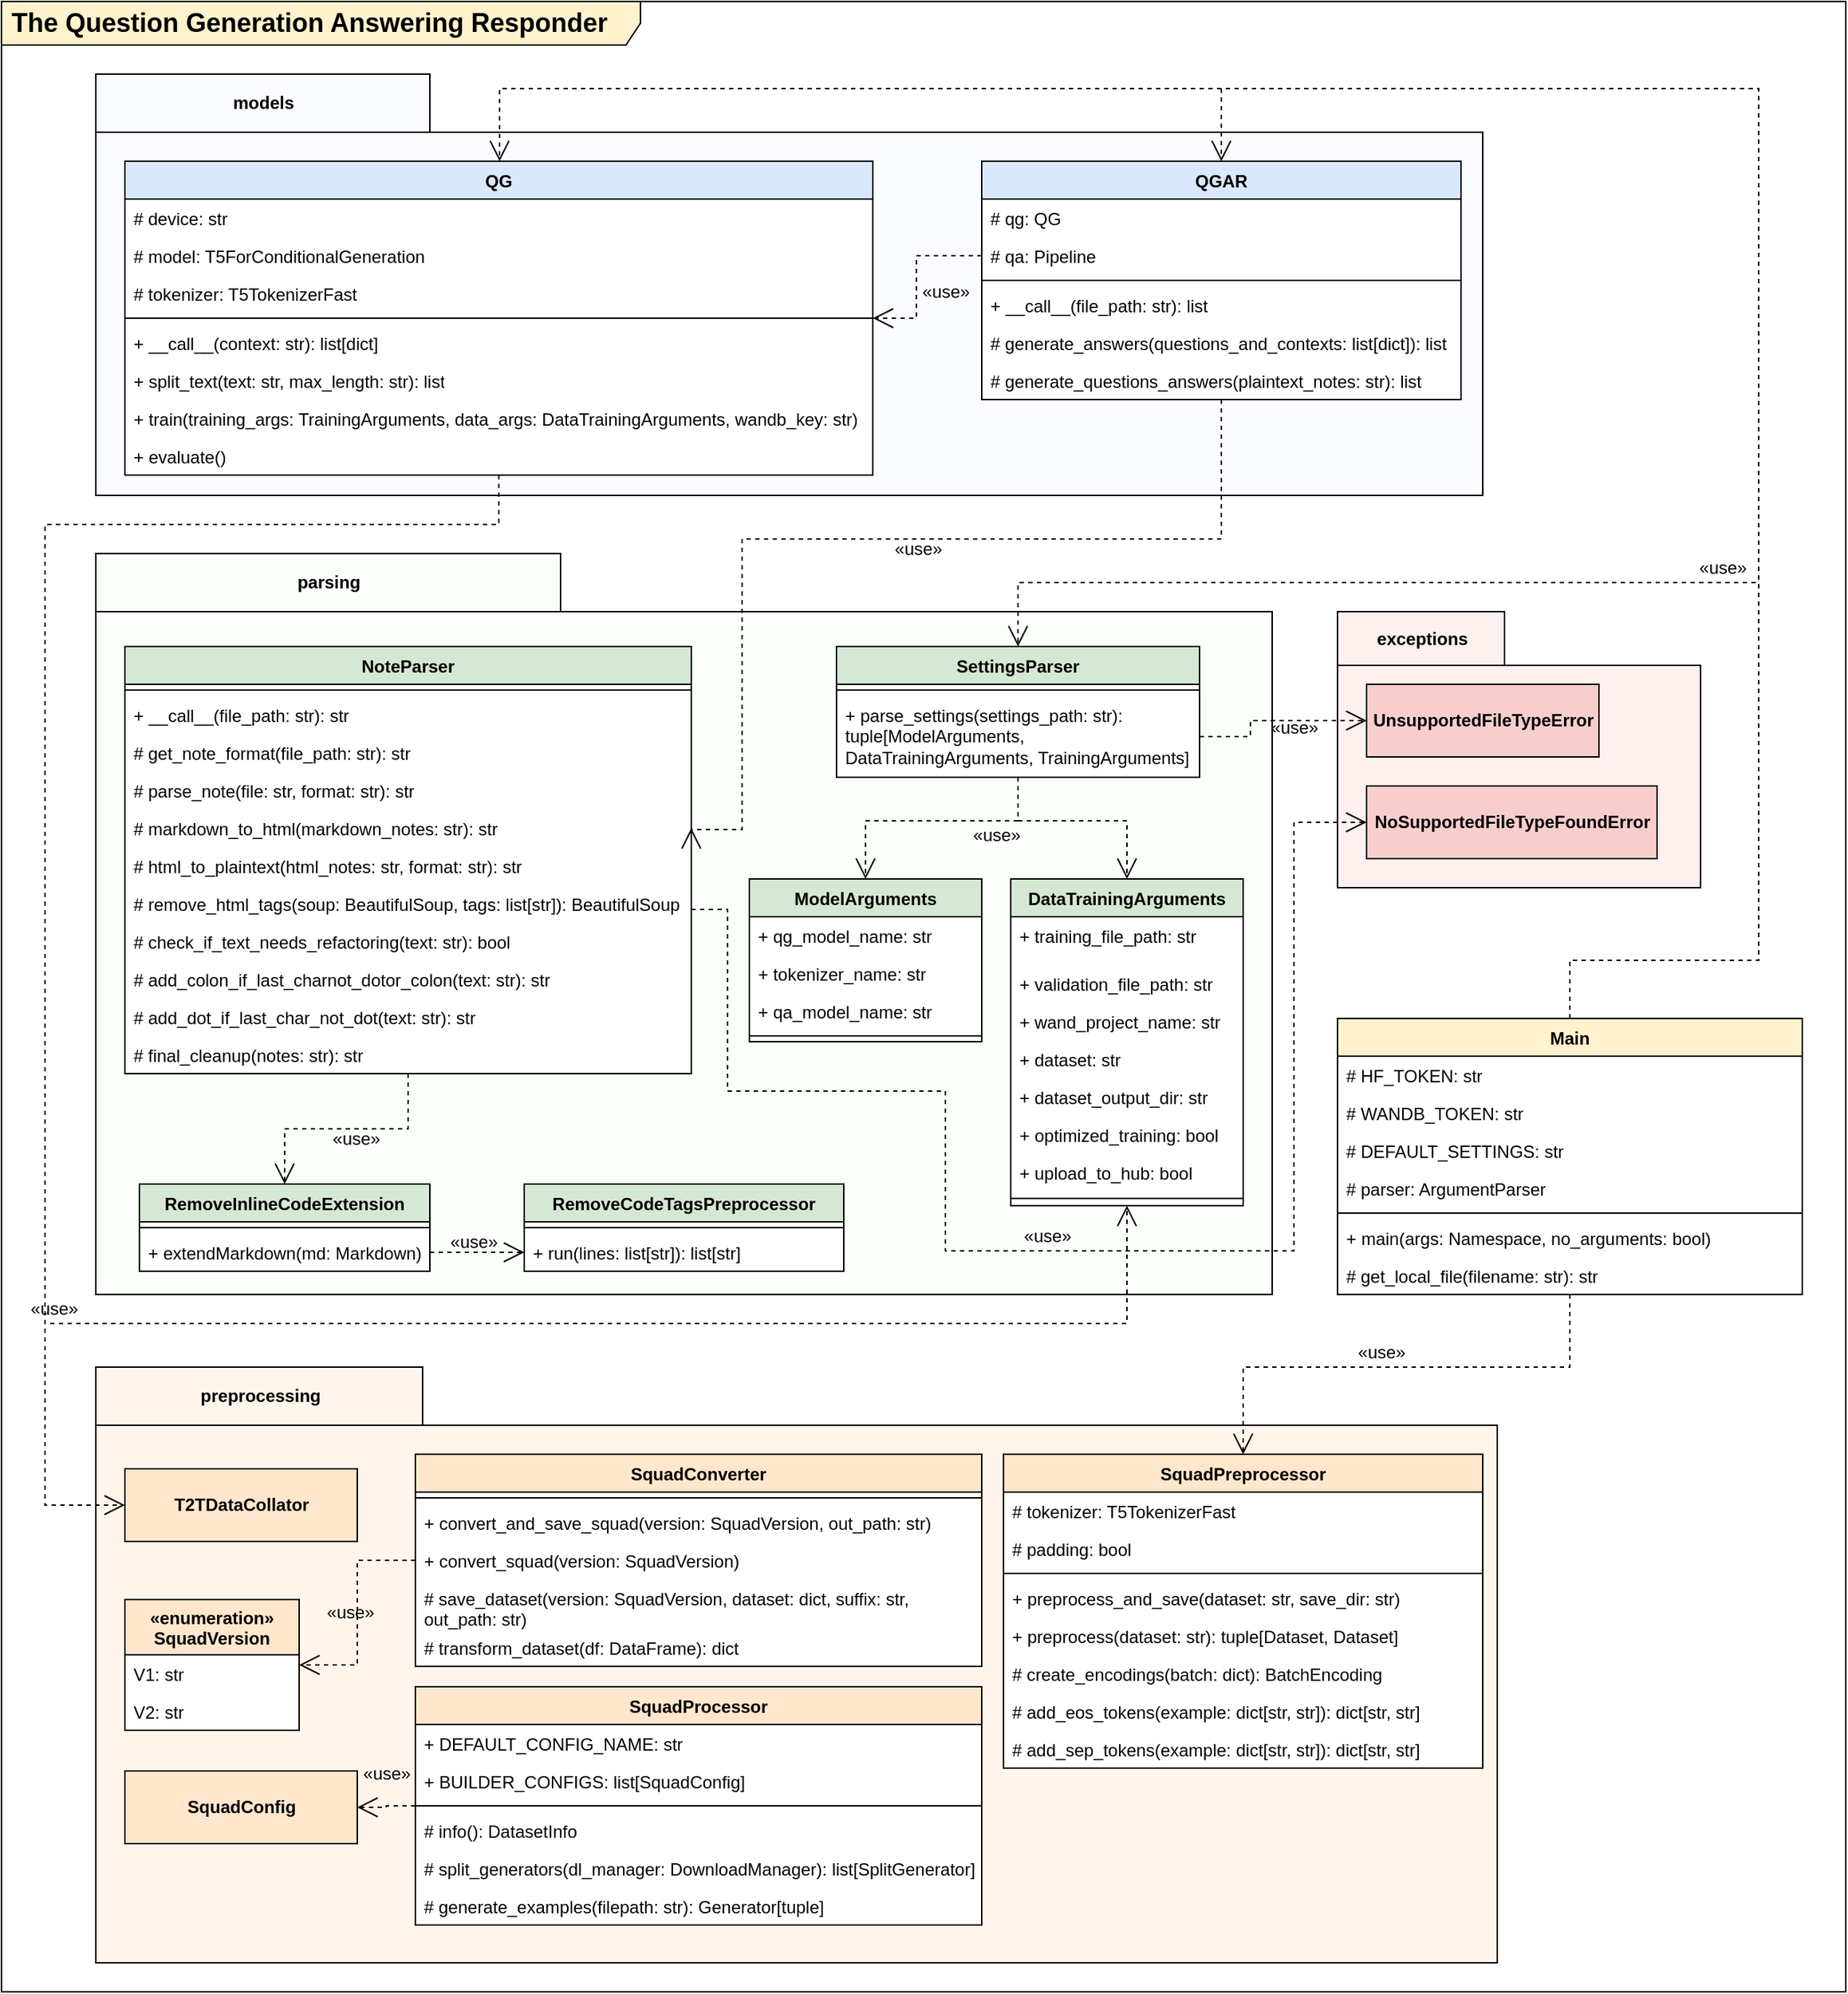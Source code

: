 <mxfile>
    <diagram id="6A_7n2C4VE-_T-CRZZ8y" name="Component">
        <mxGraphModel dx="3320" dy="2226" grid="1" gridSize="10" guides="1" tooltips="1" connect="1" arrows="1" fold="1" page="1" pageScale="1" pageWidth="850" pageHeight="1100" math="0" shadow="0">
            <root>
                <mxCell id="0"/>
                <mxCell id="1" parent="0"/>
                <mxCell id="VJGa-twcRHAJaqP0-BVw-6" value="d" style="html=1;strokeColor=none;resizeWidth=1;resizeHeight=1;fillColor=none;part=1;connectable=0;allowArrows=0;deletable=0;" parent="1" vertex="1">
                    <mxGeometry x="-1310" y="-368" width="870" height="298" as="geometry">
                        <mxPoint y="30" as="offset"/>
                    </mxGeometry>
                </mxCell>
                <mxCell id="VJGa-twcRHAJaqP0-BVw-12" value="" style="html=1;strokeColor=none;resizeWidth=1;resizeHeight=1;fillColor=none;part=1;connectable=0;allowArrows=0;deletable=0;rotation=180;" parent="1" vertex="1">
                    <mxGeometry x="-1290" y="-668" width="810" height="377.33" as="geometry">
                        <mxPoint y="30" as="offset"/>
                    </mxGeometry>
                </mxCell>
                <mxCell id="VJGa-twcRHAJaqP0-BVw-8" value="" style="html=1;strokeColor=none;resizeWidth=1;resizeHeight=1;fillColor=none;part=1;connectable=0;allowArrows=0;deletable=0;" parent="1" vertex="1">
                    <mxGeometry x="-1285" y="4.13" width="390" height="221" as="geometry">
                        <mxPoint y="30" as="offset"/>
                    </mxGeometry>
                </mxCell>
                <mxCell id="M5tY31Kx2G7eT9KLqkFw-37" value="&lt;b&gt;&lt;font style=&quot;font-size: 18px;&quot;&gt;The Question Generation Answering Responder&lt;/font&gt;&lt;/b&gt;" style="shape=umlFrame;whiteSpace=wrap;html=1;width=440;height=30;boundedLbl=1;verticalAlign=middle;align=left;spacingLeft=5;shadow=0;glass=0;sketch=0;swimlaneFillColor=default;fillColor=#fff2cc;strokeColor=default;" parent="1" vertex="1">
                    <mxGeometry x="-1700" y="-1100" width="1270" height="1370" as="geometry"/>
                </mxCell>
                <mxCell id="VJGa-twcRHAJaqP0-BVw-5" value="models" style="shape=folder;fontStyle=1;tabWidth=230;tabHeight=40;tabPosition=left;html=1;boundedLbl=1;labelInHeader=1;container=0;collapsible=0;fillColor=#fafcff;strokeColor=default;" parent="1" vertex="1">
                    <mxGeometry x="-1635" y="-1050" width="955" height="290" as="geometry"/>
                </mxCell>
                <mxCell id="VJGa-twcRHAJaqP0-BVw-7" value="parsing" style="shape=folder;fontStyle=1;tabWidth=320;tabHeight=40;tabPosition=left;html=1;boundedLbl=1;labelInHeader=1;container=0;collapsible=0;fillColor=#fafffa;strokeColor=default;fillStyle=auto;" parent="1" vertex="1">
                    <mxGeometry x="-1635" y="-720" width="810" height="510" as="geometry"/>
                </mxCell>
                <mxCell id="VJGa-twcRHAJaqP0-BVw-11" value="preprocessing" style="shape=folder;fontStyle=1;tabWidth=225;tabHeight=40;tabPosition=left;html=1;boundedLbl=1;labelInHeader=1;container=0;collapsible=0;fillColor=#fff5eb;strokeColor=default;" parent="1" vertex="1">
                    <mxGeometry x="-1635" y="-160" width="965" height="410" as="geometry"/>
                </mxCell>
                <mxCell id="hUSyQcQ4DxNfn5gaNeSX-10" value="QGAR" style="swimlane;fontStyle=1;align=center;verticalAlign=top;childLayout=stackLayout;horizontal=1;startSize=26;horizontalStack=0;resizeParent=1;resizeParentMax=0;resizeLast=0;collapsible=1;marginBottom=0;fillColor=#dae8fc;strokeColor=default;swimlaneFillColor=default;" parent="1" vertex="1">
                    <mxGeometry x="-1025" y="-990" width="330" height="164" as="geometry">
                        <mxRectangle x="-1085" y="-990" width="80" height="30" as="alternateBounds"/>
                    </mxGeometry>
                </mxCell>
                <mxCell id="hUSyQcQ4DxNfn5gaNeSX-11" value="# qg: QG" style="text;strokeColor=none;fillColor=none;align=left;verticalAlign=top;spacingLeft=4;spacingRight=4;overflow=hidden;rotatable=0;points=[[0,0.5],[1,0.5]];portConstraint=eastwest;" parent="hUSyQcQ4DxNfn5gaNeSX-10" vertex="1">
                    <mxGeometry y="26" width="330" height="26" as="geometry"/>
                </mxCell>
                <mxCell id="hUSyQcQ4DxNfn5gaNeSX-14" value="# qa: Pipeline" style="text;strokeColor=none;fillColor=none;align=left;verticalAlign=top;spacingLeft=4;spacingRight=4;overflow=hidden;rotatable=0;points=[[0,0.5],[1,0.5]];portConstraint=eastwest;" parent="hUSyQcQ4DxNfn5gaNeSX-10" vertex="1">
                    <mxGeometry y="52" width="330" height="26" as="geometry"/>
                </mxCell>
                <mxCell id="hUSyQcQ4DxNfn5gaNeSX-12" value="" style="line;strokeWidth=1;fillColor=none;align=left;verticalAlign=middle;spacingTop=-1;spacingLeft=3;spacingRight=3;rotatable=0;labelPosition=right;points=[];portConstraint=eastwest;strokeColor=inherit;" parent="hUSyQcQ4DxNfn5gaNeSX-10" vertex="1">
                    <mxGeometry y="78" width="330" height="8" as="geometry"/>
                </mxCell>
                <mxCell id="hUSyQcQ4DxNfn5gaNeSX-13" value="+ __call__(file_path: str): list" style="text;strokeColor=none;fillColor=none;align=left;verticalAlign=top;spacingLeft=4;spacingRight=4;overflow=hidden;rotatable=0;points=[[0,0.5],[1,0.5]];portConstraint=eastwest;" parent="hUSyQcQ4DxNfn5gaNeSX-10" vertex="1">
                    <mxGeometry y="86" width="330" height="26" as="geometry"/>
                </mxCell>
                <mxCell id="hUSyQcQ4DxNfn5gaNeSX-15" value="# generate_answers(questions_and_contexts: list[dict]): list" style="text;strokeColor=none;fillColor=none;align=left;verticalAlign=top;spacingLeft=4;spacingRight=4;overflow=hidden;rotatable=0;points=[[0,0.5],[1,0.5]];portConstraint=eastwest;" parent="hUSyQcQ4DxNfn5gaNeSX-10" vertex="1">
                    <mxGeometry y="112" width="330" height="26" as="geometry"/>
                </mxCell>
                <mxCell id="hUSyQcQ4DxNfn5gaNeSX-16" value="# generate_questions_answers(plaintext_notes: str): list" style="text;strokeColor=none;fillColor=none;align=left;verticalAlign=top;spacingLeft=4;spacingRight=4;overflow=hidden;rotatable=0;points=[[0,0.5],[1,0.5]];portConstraint=eastwest;" parent="hUSyQcQ4DxNfn5gaNeSX-10" vertex="1">
                    <mxGeometry y="138" width="330" height="26" as="geometry"/>
                </mxCell>
                <mxCell id="6dZSXaFMv6UYf9xHwAMU-21" value="DataTrainingArguments" style="swimlane;fontStyle=1;align=center;verticalAlign=top;childLayout=stackLayout;horizontal=1;startSize=26;horizontalStack=0;resizeParent=1;resizeParentMax=0;resizeLast=0;collapsible=1;marginBottom=0;fillColor=#d5e8d4;strokeColor=default;swimlaneFillColor=default;" parent="1" vertex="1">
                    <mxGeometry x="-1005" y="-496.003" width="160" height="224.87" as="geometry">
                        <mxRectangle x="10" y="-530.003" width="180" height="30" as="alternateBounds"/>
                    </mxGeometry>
                </mxCell>
                <mxCell id="6dZSXaFMv6UYf9xHwAMU-22" value="+ training_file_path: str" style="text;strokeColor=none;fillColor=none;align=left;verticalAlign=top;spacingLeft=4;spacingRight=4;overflow=hidden;rotatable=0;points=[[0,0.5],[1,0.5]];portConstraint=eastwest;" parent="6dZSXaFMv6UYf9xHwAMU-21" vertex="1">
                    <mxGeometry y="26" width="160" height="32.783" as="geometry"/>
                </mxCell>
                <mxCell id="hUSyQcQ4DxNfn5gaNeSX-19" value="+ validation_file_path: str" style="text;strokeColor=none;fillColor=none;align=left;verticalAlign=top;spacingLeft=4;spacingRight=4;overflow=hidden;rotatable=0;points=[[0,0.5],[1,0.5]];portConstraint=eastwest;" parent="6dZSXaFMv6UYf9xHwAMU-21" vertex="1">
                    <mxGeometry y="58.783" width="160" height="26" as="geometry"/>
                </mxCell>
                <mxCell id="hUSyQcQ4DxNfn5gaNeSX-21" value="+ wand_project_name: str" style="text;strokeColor=none;fillColor=none;align=left;verticalAlign=top;spacingLeft=4;spacingRight=4;overflow=hidden;rotatable=0;points=[[0,0.5],[1,0.5]];portConstraint=eastwest;" parent="6dZSXaFMv6UYf9xHwAMU-21" vertex="1">
                    <mxGeometry y="84.783" width="160" height="26" as="geometry"/>
                </mxCell>
                <mxCell id="hUSyQcQ4DxNfn5gaNeSX-20" value="+ dataset: str" style="text;strokeColor=none;fillColor=none;align=left;verticalAlign=top;spacingLeft=4;spacingRight=4;overflow=hidden;rotatable=0;points=[[0,0.5],[1,0.5]];portConstraint=eastwest;" parent="6dZSXaFMv6UYf9xHwAMU-21" vertex="1">
                    <mxGeometry y="110.783" width="160" height="26" as="geometry"/>
                </mxCell>
                <mxCell id="hUSyQcQ4DxNfn5gaNeSX-22" value="+ dataset_output_dir: str" style="text;strokeColor=none;fillColor=none;align=left;verticalAlign=top;spacingLeft=4;spacingRight=4;overflow=hidden;rotatable=0;points=[[0,0.5],[1,0.5]];portConstraint=eastwest;" parent="6dZSXaFMv6UYf9xHwAMU-21" vertex="1">
                    <mxGeometry y="136.783" width="160" height="26" as="geometry"/>
                </mxCell>
                <mxCell id="hUSyQcQ4DxNfn5gaNeSX-23" value="+ optimized_training: bool" style="text;strokeColor=none;fillColor=none;align=left;verticalAlign=top;spacingLeft=4;spacingRight=4;overflow=hidden;rotatable=0;points=[[0,0.5],[1,0.5]];portConstraint=eastwest;" parent="6dZSXaFMv6UYf9xHwAMU-21" vertex="1">
                    <mxGeometry y="162.783" width="160" height="26" as="geometry"/>
                </mxCell>
                <mxCell id="hUSyQcQ4DxNfn5gaNeSX-24" value="+ upload_to_hub: bool" style="text;strokeColor=none;fillColor=none;align=left;verticalAlign=top;spacingLeft=4;spacingRight=4;overflow=hidden;rotatable=0;points=[[0,0.5],[1,0.5]];portConstraint=eastwest;" parent="6dZSXaFMv6UYf9xHwAMU-21" vertex="1">
                    <mxGeometry y="188.783" width="160" height="26" as="geometry"/>
                </mxCell>
                <mxCell id="6dZSXaFMv6UYf9xHwAMU-23" value="" style="line;strokeWidth=1;fillColor=none;align=left;verticalAlign=middle;spacingTop=-1;spacingLeft=3;spacingRight=3;rotatable=0;labelPosition=right;points=[];portConstraint=eastwest;strokeColor=inherit;" parent="6dZSXaFMv6UYf9xHwAMU-21" vertex="1">
                    <mxGeometry y="214.783" width="160" height="10.087" as="geometry"/>
                </mxCell>
                <mxCell id="6dZSXaFMv6UYf9xHwAMU-17" value="NoteParser" style="swimlane;fontStyle=1;align=center;verticalAlign=top;childLayout=stackLayout;horizontal=1;startSize=26;horizontalStack=0;resizeParent=1;resizeParentMax=0;resizeLast=0;collapsible=1;marginBottom=0;fillColor=#d5e8d4;strokeColor=default;gradientColor=none;swimlaneFillColor=default;" parent="1" vertex="1">
                    <mxGeometry x="-1615" y="-656" width="390" height="294" as="geometry">
                        <mxRectangle x="-590" y="-70" width="100" height="30" as="alternateBounds"/>
                    </mxGeometry>
                </mxCell>
                <mxCell id="6dZSXaFMv6UYf9xHwAMU-19" value="" style="line;strokeWidth=1;fillColor=none;align=left;verticalAlign=middle;spacingTop=-1;spacingLeft=3;spacingRight=3;rotatable=0;labelPosition=right;points=[];portConstraint=eastwest;strokeColor=inherit;" parent="6dZSXaFMv6UYf9xHwAMU-17" vertex="1">
                    <mxGeometry y="26" width="390" height="8" as="geometry"/>
                </mxCell>
                <mxCell id="6dZSXaFMv6UYf9xHwAMU-20" value="+ __call__(file_path: str): str" style="text;strokeColor=none;fillColor=none;align=left;verticalAlign=top;spacingLeft=4;spacingRight=4;overflow=hidden;rotatable=0;points=[[0,0.5],[1,0.5]];portConstraint=eastwest;" parent="6dZSXaFMv6UYf9xHwAMU-17" vertex="1">
                    <mxGeometry y="34" width="390" height="26" as="geometry"/>
                </mxCell>
                <mxCell id="hUSyQcQ4DxNfn5gaNeSX-25" value="# get_note_format(file_path: str): str" style="text;strokeColor=none;fillColor=none;align=left;verticalAlign=top;spacingLeft=4;spacingRight=4;overflow=hidden;rotatable=0;points=[[0,0.5],[1,0.5]];portConstraint=eastwest;" parent="6dZSXaFMv6UYf9xHwAMU-17" vertex="1">
                    <mxGeometry y="60" width="390" height="26" as="geometry"/>
                </mxCell>
                <mxCell id="hUSyQcQ4DxNfn5gaNeSX-26" value="# parse_note(file: str, format: str): str" style="text;strokeColor=none;fillColor=none;align=left;verticalAlign=top;spacingLeft=4;spacingRight=4;overflow=hidden;rotatable=0;points=[[0,0.5],[1,0.5]];portConstraint=eastwest;" parent="6dZSXaFMv6UYf9xHwAMU-17" vertex="1">
                    <mxGeometry y="86" width="390" height="26" as="geometry"/>
                </mxCell>
                <mxCell id="hUSyQcQ4DxNfn5gaNeSX-27" value="# markdown_to_html(markdown_notes: str): str" style="text;strokeColor=none;fillColor=none;align=left;verticalAlign=top;spacingLeft=4;spacingRight=4;overflow=hidden;rotatable=0;points=[[0,0.5],[1,0.5]];portConstraint=eastwest;" parent="6dZSXaFMv6UYf9xHwAMU-17" vertex="1">
                    <mxGeometry y="112" width="390" height="26" as="geometry"/>
                </mxCell>
                <mxCell id="hUSyQcQ4DxNfn5gaNeSX-28" value="# html_to_plaintext(html_notes: str, format: str): str" style="text;strokeColor=none;fillColor=none;align=left;verticalAlign=top;spacingLeft=4;spacingRight=4;overflow=hidden;rotatable=0;points=[[0,0.5],[1,0.5]];portConstraint=eastwest;" parent="6dZSXaFMv6UYf9xHwAMU-17" vertex="1">
                    <mxGeometry y="138" width="390" height="26" as="geometry"/>
                </mxCell>
                <mxCell id="hUSyQcQ4DxNfn5gaNeSX-29" value="# remove_html_tags(soup: BeautifulSoup, tags: list[str]): BeautifulSoup" style="text;strokeColor=none;fillColor=none;align=left;verticalAlign=top;spacingLeft=4;spacingRight=4;overflow=hidden;rotatable=0;points=[[0,0.5],[1,0.5]];portConstraint=eastwest;" parent="6dZSXaFMv6UYf9xHwAMU-17" vertex="1">
                    <mxGeometry y="164" width="390" height="26" as="geometry"/>
                </mxCell>
                <mxCell id="hUSyQcQ4DxNfn5gaNeSX-30" value="# check_if_text_needs_refactoring(text: str): bool" style="text;strokeColor=none;fillColor=none;align=left;verticalAlign=top;spacingLeft=4;spacingRight=4;overflow=hidden;rotatable=0;points=[[0,0.5],[1,0.5]];portConstraint=eastwest;" parent="6dZSXaFMv6UYf9xHwAMU-17" vertex="1">
                    <mxGeometry y="190" width="390" height="26" as="geometry"/>
                </mxCell>
                <mxCell id="hUSyQcQ4DxNfn5gaNeSX-31" value="# add_colon_if_last_charnot_dotor_colon(text: str): str" style="text;strokeColor=none;fillColor=none;align=left;verticalAlign=top;spacingLeft=4;spacingRight=4;overflow=hidden;rotatable=0;points=[[0,0.5],[1,0.5]];portConstraint=eastwest;" parent="6dZSXaFMv6UYf9xHwAMU-17" vertex="1">
                    <mxGeometry y="216" width="390" height="26" as="geometry"/>
                </mxCell>
                <mxCell id="hUSyQcQ4DxNfn5gaNeSX-32" value="# add_dot_if_last_char_not_dot(text: str): str" style="text;strokeColor=none;fillColor=none;align=left;verticalAlign=top;spacingLeft=4;spacingRight=4;overflow=hidden;rotatable=0;points=[[0,0.5],[1,0.5]];portConstraint=eastwest;" parent="6dZSXaFMv6UYf9xHwAMU-17" vertex="1">
                    <mxGeometry y="242" width="390" height="26" as="geometry"/>
                </mxCell>
                <mxCell id="hUSyQcQ4DxNfn5gaNeSX-33" value="# final_cleanup(notes: str): str" style="text;strokeColor=none;fillColor=none;align=left;verticalAlign=top;spacingLeft=4;spacingRight=4;overflow=hidden;rotatable=0;points=[[0,0.5],[1,0.5]];portConstraint=eastwest;" parent="6dZSXaFMv6UYf9xHwAMU-17" vertex="1">
                    <mxGeometry y="268" width="390" height="26" as="geometry"/>
                </mxCell>
                <mxCell id="6dZSXaFMv6UYf9xHwAMU-9" value="SettingsParser" style="swimlane;fontStyle=1;align=center;verticalAlign=top;childLayout=stackLayout;horizontal=1;startSize=26;horizontalStack=0;resizeParent=1;resizeParentMax=0;resizeLast=0;collapsible=1;marginBottom=0;fillColor=#d5e8d4;strokeColor=default;swimlaneFillColor=default;" parent="1" vertex="1">
                    <mxGeometry x="-1125" y="-656" width="250" height="90" as="geometry">
                        <mxRectangle x="-150" y="-70" width="130" height="30" as="alternateBounds"/>
                    </mxGeometry>
                </mxCell>
                <mxCell id="6dZSXaFMv6UYf9xHwAMU-11" value="" style="line;strokeWidth=1;fillColor=none;align=left;verticalAlign=middle;spacingTop=-1;spacingLeft=3;spacingRight=3;rotatable=0;labelPosition=right;points=[];portConstraint=eastwest;strokeColor=inherit;" parent="6dZSXaFMv6UYf9xHwAMU-9" vertex="1">
                    <mxGeometry y="26" width="250" height="8" as="geometry"/>
                </mxCell>
                <mxCell id="6dZSXaFMv6UYf9xHwAMU-12" value="+ parse_settings(settings_path: str): tuple[ModelArguments, DataTrainingArguments, TrainingArguments]" style="text;strokeColor=none;fillColor=none;align=left;verticalAlign=top;spacingLeft=4;spacingRight=4;overflow=hidden;rotatable=0;points=[[0,0.5],[1,0.5]];portConstraint=eastwest;whiteSpace=wrap;" parent="6dZSXaFMv6UYf9xHwAMU-9" vertex="1">
                    <mxGeometry y="34" width="250" height="56" as="geometry"/>
                </mxCell>
                <mxCell id="6dZSXaFMv6UYf9xHwAMU-52" value="SquadPreprocessor" style="swimlane;fontStyle=1;align=center;verticalAlign=top;childLayout=stackLayout;horizontal=1;startSize=26;horizontalStack=0;resizeParent=1;resizeParentMax=0;resizeLast=0;collapsible=1;marginBottom=0;swimlaneFillColor=default;fillColor=#ffe6cc;strokeColor=default;" parent="1" vertex="1">
                    <mxGeometry x="-1010" y="-100" width="330" height="216" as="geometry"/>
                </mxCell>
                <mxCell id="6dZSXaFMv6UYf9xHwAMU-53" value="# tokenizer: T5TokenizerFast" style="text;strokeColor=none;fillColor=none;align=left;verticalAlign=top;spacingLeft=4;spacingRight=4;overflow=hidden;rotatable=0;points=[[0,0.5],[1,0.5]];portConstraint=eastwest;" parent="6dZSXaFMv6UYf9xHwAMU-52" vertex="1">
                    <mxGeometry y="26" width="330" height="26" as="geometry"/>
                </mxCell>
                <mxCell id="hUSyQcQ4DxNfn5gaNeSX-37" value="# padding: bool" style="text;strokeColor=none;fillColor=none;align=left;verticalAlign=top;spacingLeft=4;spacingRight=4;overflow=hidden;rotatable=0;points=[[0,0.5],[1,0.5]];portConstraint=eastwest;" parent="6dZSXaFMv6UYf9xHwAMU-52" vertex="1">
                    <mxGeometry y="52" width="330" height="26" as="geometry"/>
                </mxCell>
                <mxCell id="6dZSXaFMv6UYf9xHwAMU-54" value="" style="line;strokeWidth=1;fillColor=none;align=left;verticalAlign=middle;spacingTop=-1;spacingLeft=3;spacingRight=3;rotatable=0;labelPosition=right;points=[];portConstraint=eastwest;strokeColor=inherit;" parent="6dZSXaFMv6UYf9xHwAMU-52" vertex="1">
                    <mxGeometry y="78" width="330" height="8" as="geometry"/>
                </mxCell>
                <mxCell id="6dZSXaFMv6UYf9xHwAMU-55" value="+ preprocess_and_save(dataset: str, save_dir: str)" style="text;strokeColor=none;fillColor=none;align=left;verticalAlign=top;spacingLeft=4;spacingRight=4;overflow=hidden;rotatable=0;points=[[0,0.5],[1,0.5]];portConstraint=eastwest;" parent="6dZSXaFMv6UYf9xHwAMU-52" vertex="1">
                    <mxGeometry y="86" width="330" height="26" as="geometry"/>
                </mxCell>
                <mxCell id="hUSyQcQ4DxNfn5gaNeSX-38" value="+ preprocess(dataset: str): tuple[Dataset, Dataset]" style="text;strokeColor=none;fillColor=none;align=left;verticalAlign=top;spacingLeft=4;spacingRight=4;overflow=hidden;rotatable=0;points=[[0,0.5],[1,0.5]];portConstraint=eastwest;" parent="6dZSXaFMv6UYf9xHwAMU-52" vertex="1">
                    <mxGeometry y="112" width="330" height="26" as="geometry"/>
                </mxCell>
                <mxCell id="hUSyQcQ4DxNfn5gaNeSX-39" value="# create_encodings(batch: dict): BatchEncoding" style="text;strokeColor=none;fillColor=none;align=left;verticalAlign=top;spacingLeft=4;spacingRight=4;overflow=hidden;rotatable=0;points=[[0,0.5],[1,0.5]];portConstraint=eastwest;" parent="6dZSXaFMv6UYf9xHwAMU-52" vertex="1">
                    <mxGeometry y="138" width="330" height="26" as="geometry"/>
                </mxCell>
                <mxCell id="hUSyQcQ4DxNfn5gaNeSX-40" value="# add_eos_tokens(example: dict[str, str]): dict[str, str]" style="text;strokeColor=none;fillColor=none;align=left;verticalAlign=top;spacingLeft=4;spacingRight=4;overflow=hidden;rotatable=0;points=[[0,0.5],[1,0.5]];portConstraint=eastwest;" parent="6dZSXaFMv6UYf9xHwAMU-52" vertex="1">
                    <mxGeometry y="164" width="330" height="26" as="geometry"/>
                </mxCell>
                <mxCell id="hUSyQcQ4DxNfn5gaNeSX-41" value="# add_sep_tokens(example: dict[str, str]): dict[str, str]" style="text;strokeColor=none;fillColor=none;align=left;verticalAlign=top;spacingLeft=4;spacingRight=4;overflow=hidden;rotatable=0;points=[[0,0.5],[1,0.5]];portConstraint=eastwest;" parent="6dZSXaFMv6UYf9xHwAMU-52" vertex="1">
                    <mxGeometry y="190" width="330" height="26" as="geometry"/>
                </mxCell>
                <mxCell id="M5tY31Kx2G7eT9KLqkFw-1" value="" style="endArrow=open;endSize=12;dashed=1;html=1;entryX=0;entryY=0.5;entryDx=0;entryDy=0;edgeStyle=orthogonalEdgeStyle;rounded=0;labelBackgroundColor=none;endFill=0;strokeWidth=1;exitX=0.5;exitY=1;exitDx=0;exitDy=0;" parent="1" source="hUSyQcQ4DxNfn5gaNeSX-1" target="hUSyQcQ4DxNfn5gaNeSX-36" edge="1">
                    <mxGeometry x="-0.0" y="-5" width="160" relative="1" as="geometry">
                        <mxPoint x="-1395" y="-990" as="sourcePoint"/>
                        <mxPoint x="-430" y="-490" as="targetPoint"/>
                        <mxPoint as="offset"/>
                        <Array as="points">
                            <mxPoint x="-1357" y="-740"/>
                            <mxPoint x="-1670" y="-740"/>
                            <mxPoint x="-1670" y="-65"/>
                        </Array>
                    </mxGeometry>
                </mxCell>
                <mxCell id="M5tY31Kx2G7eT9KLqkFw-3" value="&lt;span style=&quot;font-size: 12px;&quot;&gt;«use»&lt;/span&gt;" style="endArrow=open;endSize=12;dashed=1;html=1;edgeStyle=orthogonalEdgeStyle;rounded=0;labelBackgroundColor=none;endFill=0;strokeWidth=1;exitX=0;exitY=0.5;exitDx=0;exitDy=0;entryX=1;entryY=0.5;entryDx=0;entryDy=0;" parent="1" source="hUSyQcQ4DxNfn5gaNeSX-14" target="hUSyQcQ4DxNfn5gaNeSX-1" edge="1">
                    <mxGeometry x="0.186" y="20" width="160" relative="1" as="geometry">
                        <mxPoint x="-365" y="-820" as="sourcePoint"/>
                        <mxPoint x="-1175" y="-1150" as="targetPoint"/>
                        <mxPoint as="offset"/>
                        <Array as="points">
                            <mxPoint x="-1070" y="-925"/>
                            <mxPoint x="-1070" y="-882"/>
                        </Array>
                    </mxGeometry>
                </mxCell>
                <mxCell id="hUSyQcQ4DxNfn5gaNeSX-1" value="QG" style="swimlane;fontStyle=1;align=center;verticalAlign=top;childLayout=stackLayout;horizontal=1;startSize=26;horizontalStack=0;resizeParent=1;resizeParentMax=0;resizeLast=0;collapsible=1;marginBottom=0;whiteSpace=wrap;html=1;swimlaneFillColor=default;fillColor=#dae8fc;strokeColor=default;" parent="1" vertex="1">
                    <mxGeometry x="-1615" y="-990" width="515" height="216" as="geometry">
                        <mxRectangle x="-1615" y="-770" width="60" height="30" as="alternateBounds"/>
                    </mxGeometry>
                </mxCell>
                <mxCell id="hUSyQcQ4DxNfn5gaNeSX-2" value="# device: str&amp;nbsp;" style="text;strokeColor=none;fillColor=none;align=left;verticalAlign=top;spacingLeft=4;spacingRight=4;overflow=hidden;rotatable=0;points=[[0,0.5],[1,0.5]];portConstraint=eastwest;whiteSpace=wrap;html=1;" parent="hUSyQcQ4DxNfn5gaNeSX-1" vertex="1">
                    <mxGeometry y="26" width="515" height="26" as="geometry"/>
                </mxCell>
                <mxCell id="hUSyQcQ4DxNfn5gaNeSX-3" value="# model: T5ForConditionalGeneration" style="text;strokeColor=none;fillColor=none;align=left;verticalAlign=top;spacingLeft=4;spacingRight=4;overflow=hidden;rotatable=0;points=[[0,0.5],[1,0.5]];portConstraint=eastwest;whiteSpace=wrap;html=1;" parent="hUSyQcQ4DxNfn5gaNeSX-1" vertex="1">
                    <mxGeometry y="52" width="515" height="26" as="geometry"/>
                </mxCell>
                <mxCell id="hUSyQcQ4DxNfn5gaNeSX-4" value="# tokenizer: T5TokenizerFast" style="text;strokeColor=none;fillColor=none;align=left;verticalAlign=top;spacingLeft=4;spacingRight=4;overflow=hidden;rotatable=0;points=[[0,0.5],[1,0.5]];portConstraint=eastwest;whiteSpace=wrap;html=1;" parent="hUSyQcQ4DxNfn5gaNeSX-1" vertex="1">
                    <mxGeometry y="78" width="515" height="26" as="geometry"/>
                </mxCell>
                <mxCell id="hUSyQcQ4DxNfn5gaNeSX-5" value="" style="line;strokeWidth=1;fillColor=none;align=left;verticalAlign=middle;spacingTop=-1;spacingLeft=3;spacingRight=3;rotatable=0;labelPosition=right;points=[];portConstraint=eastwest;strokeColor=inherit;" parent="hUSyQcQ4DxNfn5gaNeSX-1" vertex="1">
                    <mxGeometry y="104" width="515" height="8" as="geometry"/>
                </mxCell>
                <mxCell id="hUSyQcQ4DxNfn5gaNeSX-6" value="+ __call__(context: str): list[dict]" style="text;strokeColor=none;fillColor=none;align=left;verticalAlign=top;spacingLeft=4;spacingRight=4;overflow=hidden;rotatable=0;points=[[0,0.5],[1,0.5]];portConstraint=eastwest;whiteSpace=wrap;html=1;" parent="hUSyQcQ4DxNfn5gaNeSX-1" vertex="1">
                    <mxGeometry y="112" width="515" height="26" as="geometry"/>
                </mxCell>
                <mxCell id="hUSyQcQ4DxNfn5gaNeSX-7" value="+ split_text(text: str, max_length: str): list" style="text;strokeColor=none;fillColor=none;align=left;verticalAlign=top;spacingLeft=4;spacingRight=4;overflow=hidden;rotatable=0;points=[[0,0.5],[1,0.5]];portConstraint=eastwest;whiteSpace=wrap;html=1;" parent="hUSyQcQ4DxNfn5gaNeSX-1" vertex="1">
                    <mxGeometry y="138" width="515" height="26" as="geometry"/>
                </mxCell>
                <mxCell id="2" value="+ train(training_args: TrainingArguments, data_args: DataTrainingArguments, wandb_key: str)" style="text;strokeColor=none;fillColor=none;align=left;verticalAlign=top;spacingLeft=4;spacingRight=4;overflow=hidden;rotatable=0;points=[[0,0.5],[1,0.5]];portConstraint=eastwest;fontSize=12;" vertex="1" parent="hUSyQcQ4DxNfn5gaNeSX-1">
                    <mxGeometry y="164" width="515" height="26" as="geometry"/>
                </mxCell>
                <mxCell id="hUSyQcQ4DxNfn5gaNeSX-9" value="+ evaluate()" style="text;strokeColor=none;fillColor=none;align=left;verticalAlign=top;spacingLeft=4;spacingRight=4;overflow=hidden;rotatable=0;points=[[0,0.5],[1,0.5]];portConstraint=eastwest;whiteSpace=wrap;html=1;" parent="hUSyQcQ4DxNfn5gaNeSX-1" vertex="1">
                    <mxGeometry y="190" width="515" height="26" as="geometry"/>
                </mxCell>
                <mxCell id="6dZSXaFMv6UYf9xHwAMU-43" value="SquadConverter" style="swimlane;fontStyle=1;align=center;verticalAlign=top;childLayout=stackLayout;horizontal=1;startSize=26;horizontalStack=0;resizeParent=1;resizeParentMax=0;resizeLast=0;collapsible=1;marginBottom=0;glass=0;shadow=0;swimlaneFillColor=default;fillColor=#ffe6cc;strokeColor=default;" parent="1" vertex="1">
                    <mxGeometry x="-1415" y="-100" width="390" height="146" as="geometry"/>
                </mxCell>
                <mxCell id="6dZSXaFMv6UYf9xHwAMU-45" value="" style="line;strokeWidth=1;fillColor=none;align=left;verticalAlign=middle;spacingTop=-1;spacingLeft=3;spacingRight=3;rotatable=0;labelPosition=right;points=[];portConstraint=eastwest;strokeColor=inherit;" parent="6dZSXaFMv6UYf9xHwAMU-43" vertex="1">
                    <mxGeometry y="26" width="390" height="8" as="geometry"/>
                </mxCell>
                <mxCell id="6dZSXaFMv6UYf9xHwAMU-44" value="+ convert_and_save_squad(version: SquadVersion, out_path: str)" style="text;strokeColor=none;fillColor=none;align=left;verticalAlign=top;spacingLeft=4;spacingRight=4;overflow=hidden;rotatable=0;points=[[0,0.5],[1,0.5]];portConstraint=eastwest;" parent="6dZSXaFMv6UYf9xHwAMU-43" vertex="1">
                    <mxGeometry y="34" width="390" height="26" as="geometry"/>
                </mxCell>
                <mxCell id="6dZSXaFMv6UYf9xHwAMU-46" value="+ convert_squad(version: SquadVersion)" style="text;strokeColor=none;fillColor=none;align=left;verticalAlign=top;spacingLeft=4;spacingRight=4;overflow=hidden;rotatable=0;points=[[0,0.5],[1,0.5]];portConstraint=eastwest;" parent="6dZSXaFMv6UYf9xHwAMU-43" vertex="1">
                    <mxGeometry y="60" width="390" height="26" as="geometry"/>
                </mxCell>
                <mxCell id="hUSyQcQ4DxNfn5gaNeSX-48" value="# save_dataset(version: SquadVersion, dataset: dict, suffix: str, out_path: str)" style="text;strokeColor=none;fillColor=none;align=left;verticalAlign=top;spacingLeft=4;spacingRight=4;overflow=hidden;rotatable=0;points=[[0,0.5],[1,0.5]];portConstraint=eastwest;whiteSpace=wrap;" parent="6dZSXaFMv6UYf9xHwAMU-43" vertex="1">
                    <mxGeometry y="86" width="390" height="34" as="geometry"/>
                </mxCell>
                <mxCell id="hUSyQcQ4DxNfn5gaNeSX-49" value="# transform_dataset(df: DataFrame): dict" style="text;strokeColor=none;fillColor=none;align=left;verticalAlign=top;spacingLeft=4;spacingRight=4;overflow=hidden;rotatable=0;points=[[0,0.5],[1,0.5]];portConstraint=eastwest;" parent="6dZSXaFMv6UYf9xHwAMU-43" vertex="1">
                    <mxGeometry y="120" width="390" height="26" as="geometry"/>
                </mxCell>
                <mxCell id="hUSyQcQ4DxNfn5gaNeSX-42" value="«enumeration»&#10;SquadVersion" style="swimlane;fontStyle=1;childLayout=stackLayout;horizontal=1;startSize=38;fillColor=#ffe6cc;horizontalStack=0;resizeParent=1;resizeParentMax=0;resizeLast=0;collapsible=1;marginBottom=0;strokeColor=default;swimlaneFillColor=default;" parent="1" vertex="1">
                    <mxGeometry x="-1615" width="120" height="90" as="geometry"/>
                </mxCell>
                <mxCell id="hUSyQcQ4DxNfn5gaNeSX-43" value="V1: str" style="text;strokeColor=none;fillColor=none;align=left;verticalAlign=top;spacingLeft=4;spacingRight=4;overflow=hidden;rotatable=0;points=[[0,0.5],[1,0.5]];portConstraint=eastwest;" parent="hUSyQcQ4DxNfn5gaNeSX-42" vertex="1">
                    <mxGeometry y="38" width="120" height="26" as="geometry"/>
                </mxCell>
                <mxCell id="hUSyQcQ4DxNfn5gaNeSX-47" value="V2: str" style="text;strokeColor=none;fillColor=none;align=left;verticalAlign=top;spacingLeft=4;spacingRight=4;overflow=hidden;rotatable=0;points=[[0,0.5],[1,0.5]];portConstraint=eastwest;" parent="hUSyQcQ4DxNfn5gaNeSX-42" vertex="1">
                    <mxGeometry y="64" width="120" height="26" as="geometry"/>
                </mxCell>
                <mxCell id="hUSyQcQ4DxNfn5gaNeSX-50" value="&lt;span style=&quot;font-size: 12px;&quot;&gt;«use»&lt;/span&gt;" style="endArrow=open;endSize=12;dashed=1;html=1;exitX=0;exitY=0.5;exitDx=0;exitDy=0;entryX=1;entryY=0.5;entryDx=0;entryDy=0;edgeStyle=orthogonalEdgeStyle;rounded=0;labelBackgroundColor=none;endFill=0;strokeWidth=1;" parent="1" source="6dZSXaFMv6UYf9xHwAMU-46" target="hUSyQcQ4DxNfn5gaNeSX-42" edge="1">
                    <mxGeometry y="-5" width="160" relative="1" as="geometry">
                        <mxPoint x="-1405" y="58" as="sourcePoint"/>
                        <mxPoint x="-1245" y="58" as="targetPoint"/>
                        <mxPoint as="offset"/>
                    </mxGeometry>
                </mxCell>
                <mxCell id="hUSyQcQ4DxNfn5gaNeSX-36" value="&lt;b&gt;T2TDataCollator&lt;/b&gt;" style="html=1;fillColor=#ffe6cc;strokeColor=default;" parent="1" vertex="1">
                    <mxGeometry x="-1615" y="-90" width="160" height="50" as="geometry"/>
                </mxCell>
                <mxCell id="M5tY31Kx2G7eT9KLqkFw-8" value="SquadProcessor" style="swimlane;fontStyle=1;align=center;verticalAlign=top;childLayout=stackLayout;horizontal=1;startSize=26;horizontalStack=0;resizeParent=1;resizeParentMax=0;resizeLast=0;collapsible=1;marginBottom=0;shadow=0;glass=0;sketch=0;swimlaneFillColor=default;fillColor=#ffe6cc;strokeColor=default;" parent="1" vertex="1">
                    <mxGeometry x="-1415" y="60" width="390" height="164" as="geometry">
                        <mxRectangle x="-1070" y="-680" width="140" height="30" as="alternateBounds"/>
                    </mxGeometry>
                </mxCell>
                <mxCell id="M5tY31Kx2G7eT9KLqkFw-9" value="+ DEFAULT_CONFIG_NAME: str" style="text;strokeColor=none;fillColor=none;align=left;verticalAlign=top;spacingLeft=4;spacingRight=4;overflow=hidden;rotatable=0;points=[[0,0.5],[1,0.5]];portConstraint=eastwest;shadow=0;glass=0;sketch=0;" parent="M5tY31Kx2G7eT9KLqkFw-8" vertex="1">
                    <mxGeometry y="26" width="390" height="26" as="geometry"/>
                </mxCell>
                <mxCell id="M5tY31Kx2G7eT9KLqkFw-12" value="+ BUILDER_CONFIGS: list[SquadConfig]" style="text;strokeColor=none;fillColor=none;align=left;verticalAlign=top;spacingLeft=4;spacingRight=4;overflow=hidden;rotatable=0;points=[[0,0.5],[1,0.5]];portConstraint=eastwest;shadow=0;glass=0;sketch=0;" parent="M5tY31Kx2G7eT9KLqkFw-8" vertex="1">
                    <mxGeometry y="52" width="390" height="26" as="geometry"/>
                </mxCell>
                <mxCell id="M5tY31Kx2G7eT9KLqkFw-10" value="" style="line;strokeWidth=1;fillColor=none;align=left;verticalAlign=middle;spacingTop=-1;spacingLeft=3;spacingRight=3;rotatable=0;labelPosition=right;points=[];portConstraint=eastwest;strokeColor=inherit;shadow=0;glass=0;sketch=0;" parent="M5tY31Kx2G7eT9KLqkFw-8" vertex="1">
                    <mxGeometry y="78" width="390" height="8" as="geometry"/>
                </mxCell>
                <mxCell id="M5tY31Kx2G7eT9KLqkFw-11" value="# info(): DatasetInfo" style="text;strokeColor=none;fillColor=none;align=left;verticalAlign=top;spacingLeft=4;spacingRight=4;overflow=hidden;rotatable=0;points=[[0,0.5],[1,0.5]];portConstraint=eastwest;shadow=0;glass=0;sketch=0;" parent="M5tY31Kx2G7eT9KLqkFw-8" vertex="1">
                    <mxGeometry y="86" width="390" height="26" as="geometry"/>
                </mxCell>
                <mxCell id="M5tY31Kx2G7eT9KLqkFw-13" value="# split_generators(dl_manager: DownloadManager): list[SplitGenerator]" style="text;strokeColor=none;fillColor=none;align=left;verticalAlign=top;spacingLeft=4;spacingRight=4;overflow=hidden;rotatable=0;points=[[0,0.5],[1,0.5]];portConstraint=eastwest;shadow=0;glass=0;sketch=0;" parent="M5tY31Kx2G7eT9KLqkFw-8" vertex="1">
                    <mxGeometry y="112" width="390" height="26" as="geometry"/>
                </mxCell>
                <mxCell id="M5tY31Kx2G7eT9KLqkFw-14" value="# generate_examples(filepath: str): Generator[tuple]" style="text;strokeColor=none;fillColor=none;align=left;verticalAlign=top;spacingLeft=4;spacingRight=4;overflow=hidden;rotatable=0;points=[[0,0.5],[1,0.5]];portConstraint=eastwest;shadow=0;glass=0;sketch=0;" parent="M5tY31Kx2G7eT9KLqkFw-8" vertex="1">
                    <mxGeometry y="138" width="390" height="26" as="geometry"/>
                </mxCell>
                <mxCell id="M5tY31Kx2G7eT9KLqkFw-15" value="&lt;span style=&quot;font-size: 12px;&quot;&gt;«use»&lt;/span&gt;" style="endArrow=open;endSize=12;dashed=1;html=1;exitX=0;exitY=0.5;exitDx=0;exitDy=0;edgeStyle=orthogonalEdgeStyle;rounded=0;labelBackgroundColor=none;endFill=0;strokeWidth=1;entryX=1;entryY=0.5;entryDx=0;entryDy=0;" parent="1" source="M5tY31Kx2G7eT9KLqkFw-8" target="M5tY31Kx2G7eT9KLqkFw-16" edge="1">
                    <mxGeometry x="-0.024" y="-22" width="160" relative="1" as="geometry">
                        <mxPoint x="-1455" y="254" as="sourcePoint"/>
                        <mxPoint x="-1455" y="81.5" as="targetPoint"/>
                        <mxPoint x="22" y="-22" as="offset"/>
                    </mxGeometry>
                </mxCell>
                <mxCell id="M5tY31Kx2G7eT9KLqkFw-16" value="&lt;b&gt;SquadConfig&lt;/b&gt;" style="html=1;fillColor=#ffe6cc;strokeColor=default;" parent="1" vertex="1">
                    <mxGeometry x="-1615" y="118" width="160" height="50" as="geometry"/>
                </mxCell>
                <mxCell id="6dZSXaFMv6UYf9xHwAMU-13" value="ModelArguments" style="swimlane;fontStyle=1;align=center;verticalAlign=top;childLayout=stackLayout;horizontal=1;startSize=26;horizontalStack=0;resizeParent=1;resizeParentMax=0;resizeLast=0;collapsible=1;marginBottom=0;fillColor=#d5e8d4;strokeColor=default;swimlaneFillColor=default;" parent="1" vertex="1">
                    <mxGeometry x="-1185" y="-496" width="160" height="112" as="geometry">
                        <mxRectangle x="425" y="221" width="140" height="30" as="alternateBounds"/>
                    </mxGeometry>
                </mxCell>
                <mxCell id="6dZSXaFMv6UYf9xHwAMU-14" value="+ qg_model_name: str" style="text;strokeColor=none;fillColor=none;align=left;verticalAlign=top;spacingLeft=4;spacingRight=4;overflow=hidden;rotatable=0;points=[[0,0.5],[1,0.5]];portConstraint=eastwest;" parent="6dZSXaFMv6UYf9xHwAMU-13" vertex="1">
                    <mxGeometry y="26" width="160" height="26" as="geometry"/>
                </mxCell>
                <mxCell id="hUSyQcQ4DxNfn5gaNeSX-17" value="+ tokenizer_name: str" style="text;strokeColor=none;fillColor=none;align=left;verticalAlign=top;spacingLeft=4;spacingRight=4;overflow=hidden;rotatable=0;points=[[0,0.5],[1,0.5]];portConstraint=eastwest;" parent="6dZSXaFMv6UYf9xHwAMU-13" vertex="1">
                    <mxGeometry y="52" width="160" height="26" as="geometry"/>
                </mxCell>
                <mxCell id="hUSyQcQ4DxNfn5gaNeSX-18" value="+ qa_model_name: str" style="text;strokeColor=none;fillColor=none;align=left;verticalAlign=top;spacingLeft=4;spacingRight=4;overflow=hidden;rotatable=0;points=[[0,0.5],[1,0.5]];portConstraint=eastwest;" parent="6dZSXaFMv6UYf9xHwAMU-13" vertex="1">
                    <mxGeometry y="78" width="160" height="26" as="geometry"/>
                </mxCell>
                <mxCell id="6dZSXaFMv6UYf9xHwAMU-15" value="" style="line;strokeWidth=1;fillColor=none;align=left;verticalAlign=middle;spacingTop=-1;spacingLeft=3;spacingRight=3;rotatable=0;labelPosition=right;points=[];portConstraint=eastwest;strokeColor=inherit;" parent="6dZSXaFMv6UYf9xHwAMU-13" vertex="1">
                    <mxGeometry y="104" width="160" height="8" as="geometry"/>
                </mxCell>
                <mxCell id="M5tY31Kx2G7eT9KLqkFw-18" value="" style="endArrow=open;endSize=12;dashed=1;html=1;entryX=0.5;entryY=0;entryDx=0;entryDy=0;edgeStyle=orthogonalEdgeStyle;rounded=0;labelBackgroundColor=none;endFill=0;strokeWidth=1;exitX=0.5;exitY=1;exitDx=0;exitDy=0;" parent="1" source="6dZSXaFMv6UYf9xHwAMU-9" target="6dZSXaFMv6UYf9xHwAMU-21" edge="1">
                    <mxGeometry y="-5" width="160" relative="1" as="geometry">
                        <mxPoint x="-1435" y="-740" as="sourcePoint"/>
                        <mxPoint x="-945" y="-910" as="targetPoint"/>
                        <mxPoint as="offset"/>
                        <Array as="points">
                            <mxPoint x="-1000" y="-536"/>
                            <mxPoint x="-925" y="-536"/>
                        </Array>
                    </mxGeometry>
                </mxCell>
                <mxCell id="M5tY31Kx2G7eT9KLqkFw-19" value="&lt;span style=&quot;font-size: 12px;&quot;&gt;«use»&lt;/span&gt;" style="endArrow=open;endSize=12;dashed=1;html=1;edgeStyle=orthogonalEdgeStyle;rounded=0;labelBackgroundColor=none;endFill=0;strokeWidth=1;entryX=0.5;entryY=0;entryDx=0;entryDy=0;exitX=0.5;exitY=1;exitDx=0;exitDy=0;" parent="1" source="6dZSXaFMv6UYf9xHwAMU-9" target="6dZSXaFMv6UYf9xHwAMU-13" edge="1">
                    <mxGeometry x="-0.486" y="10" width="160" relative="1" as="geometry">
                        <mxPoint x="-1355" y="-587.0" as="sourcePoint"/>
                        <mxPoint x="-1235" y="-720" as="targetPoint"/>
                        <mxPoint as="offset"/>
                        <Array as="points">
                            <mxPoint x="-1000" y="-536"/>
                            <mxPoint x="-1105" y="-536"/>
                        </Array>
                    </mxGeometry>
                </mxCell>
                <mxCell id="M5tY31Kx2G7eT9KLqkFw-20" value="RemoveInlineCodeExtension" style="swimlane;fontStyle=1;align=center;verticalAlign=top;childLayout=stackLayout;horizontal=1;startSize=26;horizontalStack=0;resizeParent=1;resizeParentMax=0;resizeLast=0;collapsible=1;marginBottom=0;shadow=0;glass=0;sketch=0;strokeColor=default;fillColor=#d5e8d4;swimlaneFillColor=default;" parent="1" vertex="1">
                    <mxGeometry x="-1605" y="-286.0" width="200" height="60" as="geometry"/>
                </mxCell>
                <mxCell id="M5tY31Kx2G7eT9KLqkFw-22" value="" style="line;strokeWidth=1;fillColor=none;align=left;verticalAlign=middle;spacingTop=-1;spacingLeft=3;spacingRight=3;rotatable=0;labelPosition=right;points=[];portConstraint=eastwest;strokeColor=inherit;shadow=0;glass=0;sketch=0;" parent="M5tY31Kx2G7eT9KLqkFw-20" vertex="1">
                    <mxGeometry y="26" width="200" height="8" as="geometry"/>
                </mxCell>
                <mxCell id="M5tY31Kx2G7eT9KLqkFw-23" value="+ extendMarkdown(md: Markdown)" style="text;strokeColor=none;fillColor=none;align=left;verticalAlign=top;spacingLeft=4;spacingRight=4;overflow=hidden;rotatable=0;points=[[0,0.5],[1,0.5]];portConstraint=eastwest;shadow=0;glass=0;sketch=0;" parent="M5tY31Kx2G7eT9KLqkFw-20" vertex="1">
                    <mxGeometry y="34" width="200" height="26" as="geometry"/>
                </mxCell>
                <mxCell id="M5tY31Kx2G7eT9KLqkFw-26" value="RemoveCodeTagsPreprocessor" style="swimlane;fontStyle=1;align=center;verticalAlign=top;childLayout=stackLayout;horizontal=1;startSize=26;horizontalStack=0;resizeParent=1;resizeParentMax=0;resizeLast=0;collapsible=1;marginBottom=0;shadow=0;glass=0;sketch=0;fillColor=#d5e8d4;strokeColor=default;swimlaneFillColor=default;" parent="1" vertex="1">
                    <mxGeometry x="-1340" y="-286.0" width="220" height="60" as="geometry"/>
                </mxCell>
                <mxCell id="M5tY31Kx2G7eT9KLqkFw-28" value="" style="line;strokeWidth=1;fillColor=none;align=left;verticalAlign=middle;spacingTop=-1;spacingLeft=3;spacingRight=3;rotatable=0;labelPosition=right;points=[];portConstraint=eastwest;strokeColor=inherit;shadow=0;glass=0;sketch=0;" parent="M5tY31Kx2G7eT9KLqkFw-26" vertex="1">
                    <mxGeometry y="26" width="220" height="8" as="geometry"/>
                </mxCell>
                <mxCell id="M5tY31Kx2G7eT9KLqkFw-29" value="+ run(lines: list[str]): list[str]" style="text;strokeColor=none;fillColor=none;align=left;verticalAlign=top;spacingLeft=4;spacingRight=4;overflow=hidden;rotatable=0;points=[[0,0.5],[1,0.5]];portConstraint=eastwest;shadow=0;glass=0;sketch=0;" parent="M5tY31Kx2G7eT9KLqkFw-26" vertex="1">
                    <mxGeometry y="34" width="220" height="26" as="geometry"/>
                </mxCell>
                <mxCell id="M5tY31Kx2G7eT9KLqkFw-31" value="&lt;span style=&quot;font-size: 12px;&quot;&gt;«use»&lt;/span&gt;" style="endArrow=open;endSize=12;dashed=1;html=1;exitX=1;exitY=0.5;exitDx=0;exitDy=0;entryX=0;entryY=0.5;entryDx=0;entryDy=0;edgeStyle=orthogonalEdgeStyle;rounded=0;labelBackgroundColor=none;endFill=0;strokeWidth=1;" parent="1" source="M5tY31Kx2G7eT9KLqkFw-23" target="M5tY31Kx2G7eT9KLqkFw-29" edge="1">
                    <mxGeometry x="-0.077" y="7" width="160" relative="1" as="geometry">
                        <mxPoint x="-1075" y="-692.87" as="sourcePoint"/>
                        <mxPoint x="-1215" y="-982.87" as="targetPoint"/>
                        <mxPoint as="offset"/>
                    </mxGeometry>
                </mxCell>
                <mxCell id="M5tY31Kx2G7eT9KLqkFw-32" value="&lt;span style=&quot;font-size: 12px;&quot;&gt;«use»&lt;/span&gt;" style="endArrow=open;endSize=12;dashed=1;html=1;entryX=0.5;entryY=0;entryDx=0;entryDy=0;edgeStyle=orthogonalEdgeStyle;rounded=0;labelBackgroundColor=none;endFill=0;strokeWidth=1;exitX=0.5;exitY=1;exitDx=0;exitDy=0;" parent="1" source="6dZSXaFMv6UYf9xHwAMU-17" target="M5tY31Kx2G7eT9KLqkFw-20" edge="1">
                    <mxGeometry x="-0.077" y="7" width="160" relative="1" as="geometry">
                        <mxPoint x="-1405" y="-20" as="sourcePoint"/>
                        <mxPoint x="-1340" y="-133" as="targetPoint"/>
                        <mxPoint as="offset"/>
                    </mxGeometry>
                </mxCell>
                <mxCell id="M5tY31Kx2G7eT9KLqkFw-33" value="&lt;span style=&quot;font-size: 12px;&quot;&gt;«use»&lt;/span&gt;" style="endArrow=open;endSize=12;dashed=1;html=1;entryX=1;entryY=0.5;entryDx=0;entryDy=0;edgeStyle=orthogonalEdgeStyle;rounded=0;labelBackgroundColor=none;endFill=0;strokeWidth=1;exitX=0.5;exitY=1;exitDx=0;exitDy=0;" parent="1" source="hUSyQcQ4DxNfn5gaNeSX-10" target="hUSyQcQ4DxNfn5gaNeSX-27" edge="1">
                    <mxGeometry x="-0.077" y="7" width="160" relative="1" as="geometry">
                        <mxPoint x="-860" y="-240" as="sourcePoint"/>
                        <mxPoint x="-1055" y="-200" as="targetPoint"/>
                        <mxPoint as="offset"/>
                        <Array as="points">
                            <mxPoint x="-860" y="-730"/>
                            <mxPoint x="-1190" y="-730"/>
                            <mxPoint x="-1190" y="-530"/>
                            <mxPoint x="-1225" y="-530"/>
                        </Array>
                    </mxGeometry>
                </mxCell>
                <mxCell id="M5tY31Kx2G7eT9KLqkFw-38" value="&lt;span style=&quot;font-size: 12px;&quot;&gt;«use»&lt;/span&gt;" style="endArrow=open;endSize=12;dashed=1;html=1;edgeStyle=orthogonalEdgeStyle;rounded=0;labelBackgroundColor=none;endFill=0;strokeWidth=1;entryX=0.5;entryY=1;entryDx=0;entryDy=0;exitX=0.5;exitY=1;exitDx=0;exitDy=0;" parent="1" source="hUSyQcQ4DxNfn5gaNeSX-1" target="6dZSXaFMv6UYf9xHwAMU-21" edge="1">
                    <mxGeometry x="0.048" y="10" width="160" relative="1" as="geometry">
                        <mxPoint x="-1506.211" y="-150" as="sourcePoint"/>
                        <mxPoint x="-27.091" y="-50" as="targetPoint"/>
                        <mxPoint as="offset"/>
                        <Array as="points">
                            <mxPoint x="-1357" y="-740"/>
                            <mxPoint x="-1670" y="-740"/>
                            <mxPoint x="-1670" y="-190"/>
                            <mxPoint x="-925" y="-190"/>
                        </Array>
                    </mxGeometry>
                </mxCell>
                <mxCell id="bZI9mY4ga3dosTbNUndJ-1" value="Main" style="swimlane;fontStyle=1;align=center;verticalAlign=top;childLayout=stackLayout;horizontal=1;startSize=26;horizontalStack=0;resizeParent=1;resizeParentMax=0;resizeLast=0;collapsible=1;marginBottom=0;shadow=0;glass=0;sketch=0;swimlaneFillColor=none;fillColor=#fff2cc;strokeColor=default;" parent="1" vertex="1">
                    <mxGeometry x="-780" y="-400" width="320" height="190" as="geometry">
                        <mxRectangle x="-960" y="-1050" width="70" height="30" as="alternateBounds"/>
                    </mxGeometry>
                </mxCell>
                <mxCell id="bZI9mY4ga3dosTbNUndJ-2" value="# HF_TOKEN: str" style="text;strokeColor=none;fillColor=none;align=left;verticalAlign=top;spacingLeft=4;spacingRight=4;overflow=hidden;rotatable=0;points=[[0,0.5],[1,0.5]];portConstraint=eastwest;shadow=0;glass=0;sketch=0;" parent="bZI9mY4ga3dosTbNUndJ-1" vertex="1">
                    <mxGeometry y="26" width="320" height="26" as="geometry"/>
                </mxCell>
                <mxCell id="bZI9mY4ga3dosTbNUndJ-5" value="# WANDB_TOKEN: str" style="text;strokeColor=none;fillColor=none;align=left;verticalAlign=top;spacingLeft=4;spacingRight=4;overflow=hidden;rotatable=0;points=[[0,0.5],[1,0.5]];portConstraint=eastwest;shadow=0;glass=0;sketch=0;" parent="bZI9mY4ga3dosTbNUndJ-1" vertex="1">
                    <mxGeometry y="52" width="320" height="26" as="geometry"/>
                </mxCell>
                <mxCell id="bZI9mY4ga3dosTbNUndJ-6" value="# DEFAULT_SETTINGS: str" style="text;strokeColor=none;fillColor=none;align=left;verticalAlign=top;spacingLeft=4;spacingRight=4;overflow=hidden;rotatable=0;points=[[0,0.5],[1,0.5]];portConstraint=eastwest;shadow=0;glass=0;sketch=0;" parent="bZI9mY4ga3dosTbNUndJ-1" vertex="1">
                    <mxGeometry y="78" width="320" height="26" as="geometry"/>
                </mxCell>
                <mxCell id="bZI9mY4ga3dosTbNUndJ-8" value="# parser: ArgumentParser" style="text;strokeColor=none;fillColor=none;align=left;verticalAlign=top;spacingLeft=4;spacingRight=4;overflow=hidden;rotatable=0;points=[[0,0.5],[1,0.5]];portConstraint=eastwest;shadow=0;glass=0;sketch=0;" parent="bZI9mY4ga3dosTbNUndJ-1" vertex="1">
                    <mxGeometry y="104" width="320" height="26" as="geometry"/>
                </mxCell>
                <mxCell id="bZI9mY4ga3dosTbNUndJ-3" value="" style="line;strokeWidth=1;fillColor=none;align=left;verticalAlign=middle;spacingTop=-1;spacingLeft=3;spacingRight=3;rotatable=0;labelPosition=right;points=[];portConstraint=eastwest;strokeColor=inherit;shadow=0;glass=0;sketch=0;" parent="bZI9mY4ga3dosTbNUndJ-1" vertex="1">
                    <mxGeometry y="130" width="320" height="8" as="geometry"/>
                </mxCell>
                <mxCell id="bZI9mY4ga3dosTbNUndJ-4" value="+ main(args: Namespace, no_arguments: bool)" style="text;strokeColor=none;fillColor=none;align=left;verticalAlign=top;spacingLeft=4;spacingRight=4;overflow=hidden;rotatable=0;points=[[0,0.5],[1,0.5]];portConstraint=eastwest;shadow=0;glass=0;sketch=0;" parent="bZI9mY4ga3dosTbNUndJ-1" vertex="1">
                    <mxGeometry y="138" width="320" height="26" as="geometry"/>
                </mxCell>
                <mxCell id="bZI9mY4ga3dosTbNUndJ-7" value="# get_local_file(filename: str): str" style="text;strokeColor=none;fillColor=none;align=left;verticalAlign=top;spacingLeft=4;spacingRight=4;overflow=hidden;rotatable=0;points=[[0,0.5],[1,0.5]];portConstraint=eastwest;shadow=0;glass=0;sketch=0;" parent="bZI9mY4ga3dosTbNUndJ-1" vertex="1">
                    <mxGeometry y="164" width="320" height="26" as="geometry"/>
                </mxCell>
                <mxCell id="bZI9mY4ga3dosTbNUndJ-9" value="&lt;span style=&quot;font-size: 12px;&quot;&gt;«use»&lt;/span&gt;" style="endArrow=open;endSize=12;dashed=1;html=1;exitX=0.5;exitY=0;exitDx=0;exitDy=0;entryX=0.5;entryY=0;entryDx=0;entryDy=0;edgeStyle=orthogonalEdgeStyle;rounded=0;labelBackgroundColor=none;endFill=0;strokeWidth=1;" parent="1" source="bZI9mY4ga3dosTbNUndJ-1" target="6dZSXaFMv6UYf9xHwAMU-9" edge="1">
                    <mxGeometry x="-0.073" y="-10" width="160" relative="1" as="geometry">
                        <mxPoint x="-1120" y="-920" as="sourcePoint"/>
                        <mxPoint x="-1260" y="-1100" as="targetPoint"/>
                        <mxPoint x="1" as="offset"/>
                        <Array as="points">
                            <mxPoint x="-620" y="-440"/>
                            <mxPoint x="-490" y="-440"/>
                            <mxPoint x="-490" y="-700"/>
                            <mxPoint x="-1000" y="-700"/>
                        </Array>
                    </mxGeometry>
                </mxCell>
                <mxCell id="bZI9mY4ga3dosTbNUndJ-10" value="" style="endArrow=open;endSize=12;dashed=1;html=1;edgeStyle=orthogonalEdgeStyle;rounded=0;labelBackgroundColor=none;endFill=0;strokeWidth=1;exitX=0.5;exitY=0;exitDx=0;exitDy=0;entryX=0.5;entryY=0;entryDx=0;entryDy=0;" parent="1" source="bZI9mY4ga3dosTbNUndJ-1" target="hUSyQcQ4DxNfn5gaNeSX-10" edge="1">
                    <mxGeometry x="0.619" y="-14" width="160" relative="1" as="geometry">
                        <mxPoint x="-930" y="-960.0" as="sourcePoint"/>
                        <mxPoint x="-1020" y="-924" as="targetPoint"/>
                        <mxPoint x="4" y="-10" as="offset"/>
                        <Array as="points">
                            <mxPoint x="-620" y="-440"/>
                            <mxPoint x="-490" y="-440"/>
                            <mxPoint x="-490" y="-1040"/>
                            <mxPoint x="-860" y="-1040"/>
                        </Array>
                    </mxGeometry>
                </mxCell>
                <mxCell id="bZI9mY4ga3dosTbNUndJ-11" value="" style="endArrow=open;endSize=12;dashed=1;html=1;edgeStyle=orthogonalEdgeStyle;rounded=0;labelBackgroundColor=none;endFill=0;strokeWidth=1;exitX=0.5;exitY=0;exitDx=0;exitDy=0;entryX=0.5;entryY=0;entryDx=0;entryDy=0;" parent="1" source="bZI9mY4ga3dosTbNUndJ-1" target="hUSyQcQ4DxNfn5gaNeSX-1" edge="1">
                    <mxGeometry x="0.384" y="-18" width="160" relative="1" as="geometry">
                        <mxPoint x="-925" y="-1040" as="sourcePoint"/>
                        <mxPoint x="-760" y="-1130" as="targetPoint"/>
                        <mxPoint as="offset"/>
                        <Array as="points">
                            <mxPoint x="-620" y="-440"/>
                            <mxPoint x="-490" y="-440"/>
                            <mxPoint x="-490" y="-1040"/>
                            <mxPoint x="-1357" y="-1040"/>
                            <mxPoint x="-1357" y="-990"/>
                        </Array>
                    </mxGeometry>
                </mxCell>
                <mxCell id="bZI9mY4ga3dosTbNUndJ-12" value="&lt;span style=&quot;font-size: 12px;&quot;&gt;«use»&lt;/span&gt;" style="endArrow=open;endSize=12;dashed=1;html=1;edgeStyle=orthogonalEdgeStyle;rounded=0;labelBackgroundColor=none;endFill=0;strokeWidth=1;entryX=0.5;entryY=0;entryDx=0;entryDy=0;exitX=0.5;exitY=1;exitDx=0;exitDy=0;" parent="1" source="bZI9mY4ga3dosTbNUndJ-1" target="6dZSXaFMv6UYf9xHwAMU-52" edge="1">
                    <mxGeometry x="0.075" y="-10" width="160" relative="1" as="geometry">
                        <mxPoint x="-520" y="-1120" as="sourcePoint"/>
                        <mxPoint x="-430.0" y="-880" as="targetPoint"/>
                        <mxPoint as="offset"/>
                        <Array as="points">
                            <mxPoint x="-620" y="-160"/>
                            <mxPoint x="-845" y="-160"/>
                        </Array>
                    </mxGeometry>
                </mxCell>
                <mxCell id="VJGa-twcRHAJaqP0-BVw-9" value="exceptions" style="shape=folder;fontStyle=1;tabWidth=115;tabHeight=37;tabPosition=left;html=1;boundedLbl=1;labelInHeader=1;container=0;collapsible=0;fillColor=#fff0f0;strokeColor=default;" parent="1" vertex="1">
                    <mxGeometry x="-780" y="-680" width="250" height="190" as="geometry"/>
                </mxCell>
                <mxCell id="VJGa-twcRHAJaqP0-BVw-10" value="" style="html=1;strokeColor=none;resizeWidth=1;resizeHeight=1;fillColor=none;part=1;connectable=0;allowArrows=0;deletable=0;" parent="1" vertex="1">
                    <mxGeometry x="-730" y="-420" width="240" height="133" as="geometry">
                        <mxPoint y="30" as="offset"/>
                    </mxGeometry>
                </mxCell>
                <mxCell id="hUSyQcQ4DxNfn5gaNeSX-34" value="&lt;b&gt;UnsupportedFileTypeError&lt;/b&gt;" style="html=1;fillColor=#f8cecc;strokeColor=default;" parent="1" vertex="1">
                    <mxGeometry x="-760" y="-630" width="160" height="50" as="geometry"/>
                </mxCell>
                <mxCell id="hUSyQcQ4DxNfn5gaNeSX-35" value="&lt;b&gt;NoSupportedFileTypeFoundError&lt;/b&gt;" style="html=1;fillColor=#f8cecc;strokeColor=default;" parent="1" vertex="1">
                    <mxGeometry x="-760" y="-560" width="200" height="50" as="geometry"/>
                </mxCell>
                <mxCell id="M5tY31Kx2G7eT9KLqkFw-34" value="&lt;span style=&quot;font-size: 12px;&quot;&gt;«use»&lt;/span&gt;" style="endArrow=open;endSize=12;dashed=1;html=1;exitX=1;exitY=0.5;exitDx=0;exitDy=0;entryX=0;entryY=0.5;entryDx=0;entryDy=0;edgeStyle=orthogonalEdgeStyle;rounded=0;labelBackgroundColor=none;endFill=0;strokeWidth=1;" parent="1" source="6dZSXaFMv6UYf9xHwAMU-12" target="hUSyQcQ4DxNfn5gaNeSX-34" edge="1">
                    <mxGeometry x="0.206" y="-5" width="160" relative="1" as="geometry">
                        <mxPoint x="-265" y="-970.0" as="sourcePoint"/>
                        <mxPoint x="-200" y="-970.0" as="targetPoint"/>
                        <mxPoint as="offset"/>
                        <Array as="points">
                            <mxPoint x="-840" y="-594"/>
                            <mxPoint x="-840" y="-605"/>
                        </Array>
                    </mxGeometry>
                </mxCell>
                <mxCell id="M5tY31Kx2G7eT9KLqkFw-35" value="&lt;span style=&quot;font-size: 12px;&quot;&gt;«use»&lt;/span&gt;" style="endArrow=open;endSize=12;dashed=1;html=1;entryX=0;entryY=0.5;entryDx=0;entryDy=0;edgeStyle=orthogonalEdgeStyle;rounded=0;labelBackgroundColor=none;endFill=0;strokeWidth=1;exitX=1;exitY=0.5;exitDx=0;exitDy=0;" parent="1" source="hUSyQcQ4DxNfn5gaNeSX-28" target="hUSyQcQ4DxNfn5gaNeSX-35" edge="1">
                    <mxGeometry x="-0.005" y="10" width="160" relative="1" as="geometry">
                        <mxPoint x="-201.789" y="-880" as="sourcePoint"/>
                        <mxPoint x="-180" y="-975.05" as="targetPoint"/>
                        <mxPoint as="offset"/>
                        <Array as="points">
                            <mxPoint x="-1225" y="-475"/>
                            <mxPoint x="-1200" y="-475"/>
                            <mxPoint x="-1200" y="-350"/>
                            <mxPoint x="-1050" y="-350"/>
                            <mxPoint x="-1050" y="-240"/>
                            <mxPoint x="-810" y="-240"/>
                            <mxPoint x="-810" y="-535"/>
                        </Array>
                    </mxGeometry>
                </mxCell>
            </root>
        </mxGraphModel>
    </diagram>
</mxfile>
